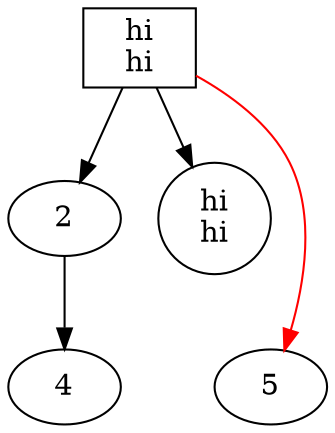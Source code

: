 strict digraph G {
1 [label="hi\nhi", shape="box"];
2;
3[label="hi\nhi"];
4;
5;
1 -> 2;
1 -> 3;
1 -> 5  [weight="0.5", color="red"];
2 -> 4;
}
